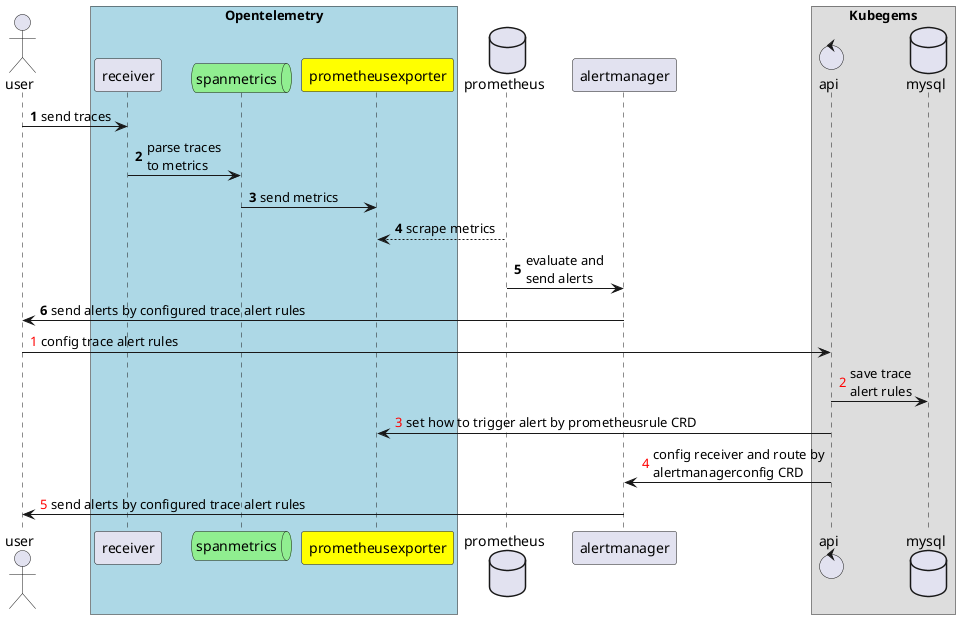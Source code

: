@startuml spanmetrics
autonumber
actor user
box "Opentelemetry" #LightBlue
participant receiver
queue spanmetrics #LightGreen
participant prometheusexporter #Yellow
end box
database prometheus
participant alertmanager

user -> receiver: send traces
receiver -> spanmetrics: parse traces \nto metrics
spanmetrics -> prometheusexporter: send metrics
prometheus --> prometheusexporter: scrape metrics
prometheus -> alertmanager: evaluate and \nsend alerts
alertmanager -> user: send alerts by configured trace alert rules

autonumber "<font color=red>0"
box Kubegems
control api
database mysql
end box
user -> api: config trace alert rules
api -> mysql: save trace\nalert rules
api -> prometheusexporter: set how to trigger alert by prometheusrule CRD
api -> alertmanager: config receiver and route by\nalertmanagerconfig CRD
alertmanager -> user: send alerts by configured trace alert rules
@enduml
